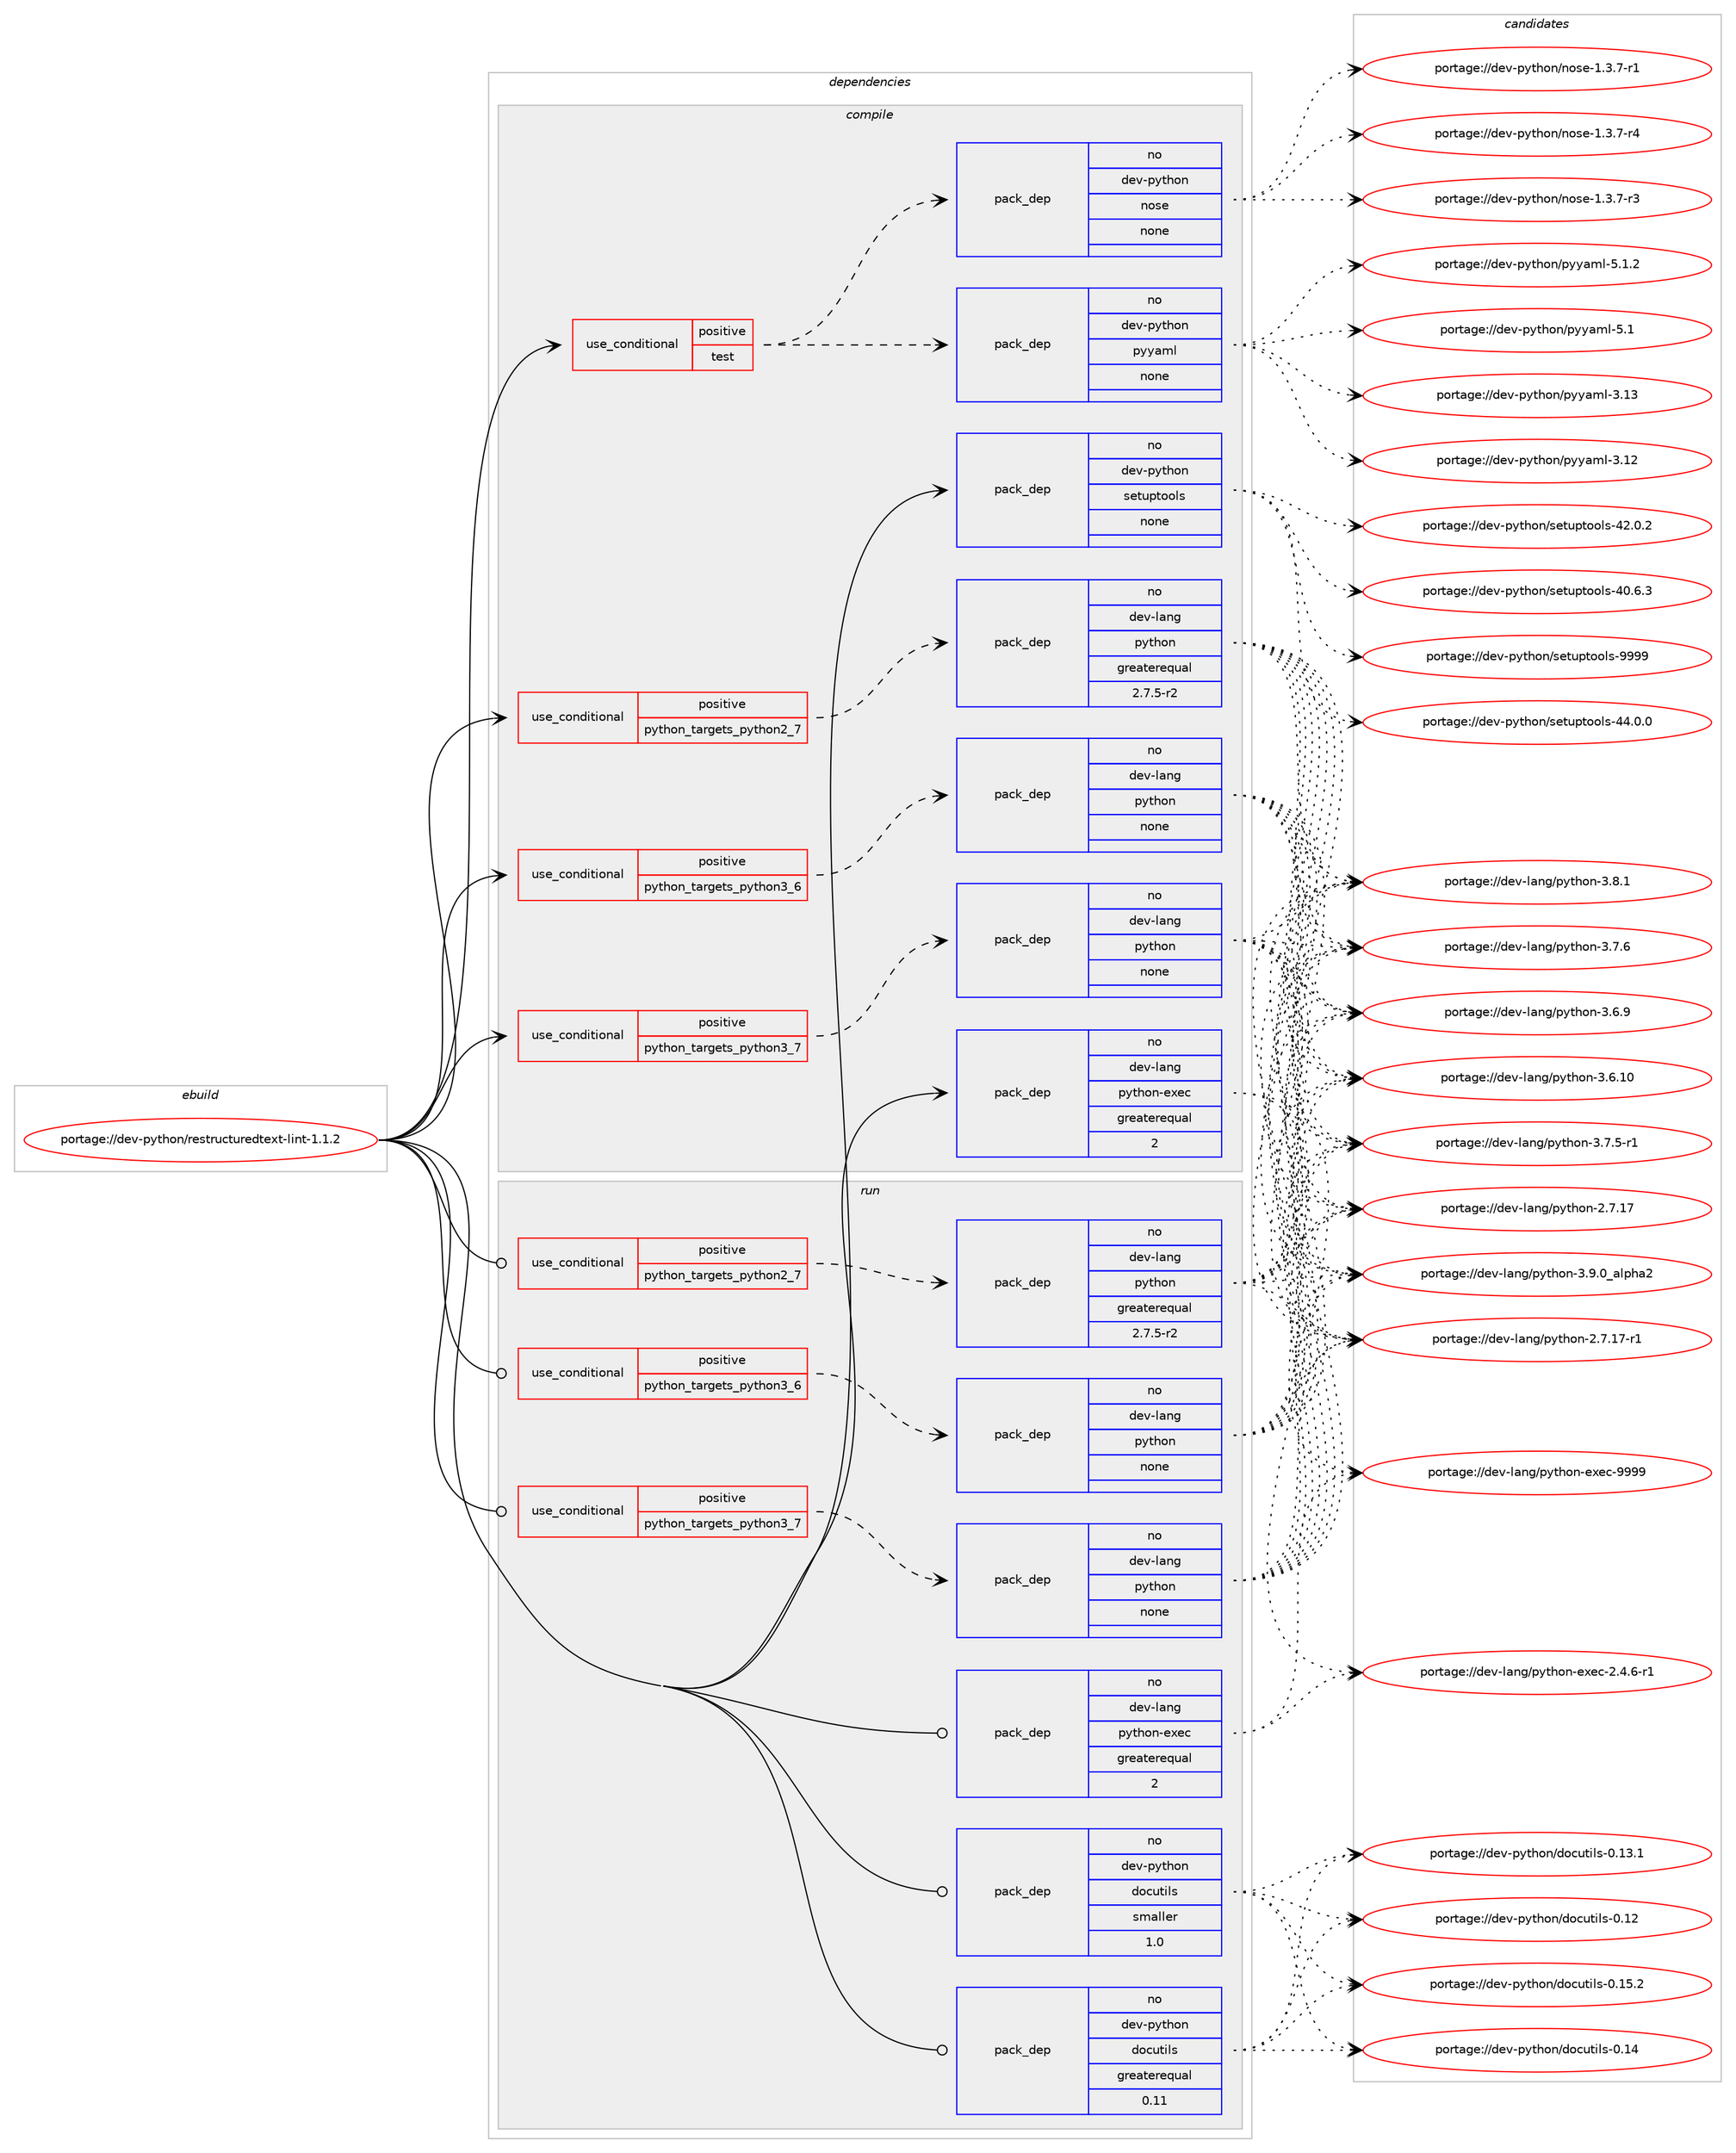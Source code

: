 digraph prolog {

# *************
# Graph options
# *************

newrank=true;
concentrate=true;
compound=true;
graph [rankdir=LR,fontname=Helvetica,fontsize=10,ranksep=1.5];#, ranksep=2.5, nodesep=0.2];
edge  [arrowhead=vee];
node  [fontname=Helvetica,fontsize=10];

# **********
# The ebuild
# **********

subgraph cluster_leftcol {
color=gray;
rank=same;
label=<<i>ebuild</i>>;
id [label="portage://dev-python/restructuredtext-lint-1.1.2", color=red, width=4, href="../dev-python/restructuredtext-lint-1.1.2.svg"];
}

# ****************
# The dependencies
# ****************

subgraph cluster_midcol {
color=gray;
label=<<i>dependencies</i>>;
subgraph cluster_compile {
fillcolor="#eeeeee";
style=filled;
label=<<i>compile</i>>;
subgraph cond106652 {
dependency427895 [label=<<TABLE BORDER="0" CELLBORDER="1" CELLSPACING="0" CELLPADDING="4"><TR><TD ROWSPAN="3" CELLPADDING="10">use_conditional</TD></TR><TR><TD>positive</TD></TR><TR><TD>python_targets_python2_7</TD></TR></TABLE>>, shape=none, color=red];
subgraph pack316345 {
dependency427896 [label=<<TABLE BORDER="0" CELLBORDER="1" CELLSPACING="0" CELLPADDING="4" WIDTH="220"><TR><TD ROWSPAN="6" CELLPADDING="30">pack_dep</TD></TR><TR><TD WIDTH="110">no</TD></TR><TR><TD>dev-lang</TD></TR><TR><TD>python</TD></TR><TR><TD>greaterequal</TD></TR><TR><TD>2.7.5-r2</TD></TR></TABLE>>, shape=none, color=blue];
}
dependency427895:e -> dependency427896:w [weight=20,style="dashed",arrowhead="vee"];
}
id:e -> dependency427895:w [weight=20,style="solid",arrowhead="vee"];
subgraph cond106653 {
dependency427897 [label=<<TABLE BORDER="0" CELLBORDER="1" CELLSPACING="0" CELLPADDING="4"><TR><TD ROWSPAN="3" CELLPADDING="10">use_conditional</TD></TR><TR><TD>positive</TD></TR><TR><TD>python_targets_python3_6</TD></TR></TABLE>>, shape=none, color=red];
subgraph pack316346 {
dependency427898 [label=<<TABLE BORDER="0" CELLBORDER="1" CELLSPACING="0" CELLPADDING="4" WIDTH="220"><TR><TD ROWSPAN="6" CELLPADDING="30">pack_dep</TD></TR><TR><TD WIDTH="110">no</TD></TR><TR><TD>dev-lang</TD></TR><TR><TD>python</TD></TR><TR><TD>none</TD></TR><TR><TD></TD></TR></TABLE>>, shape=none, color=blue];
}
dependency427897:e -> dependency427898:w [weight=20,style="dashed",arrowhead="vee"];
}
id:e -> dependency427897:w [weight=20,style="solid",arrowhead="vee"];
subgraph cond106654 {
dependency427899 [label=<<TABLE BORDER="0" CELLBORDER="1" CELLSPACING="0" CELLPADDING="4"><TR><TD ROWSPAN="3" CELLPADDING="10">use_conditional</TD></TR><TR><TD>positive</TD></TR><TR><TD>python_targets_python3_7</TD></TR></TABLE>>, shape=none, color=red];
subgraph pack316347 {
dependency427900 [label=<<TABLE BORDER="0" CELLBORDER="1" CELLSPACING="0" CELLPADDING="4" WIDTH="220"><TR><TD ROWSPAN="6" CELLPADDING="30">pack_dep</TD></TR><TR><TD WIDTH="110">no</TD></TR><TR><TD>dev-lang</TD></TR><TR><TD>python</TD></TR><TR><TD>none</TD></TR><TR><TD></TD></TR></TABLE>>, shape=none, color=blue];
}
dependency427899:e -> dependency427900:w [weight=20,style="dashed",arrowhead="vee"];
}
id:e -> dependency427899:w [weight=20,style="solid",arrowhead="vee"];
subgraph cond106655 {
dependency427901 [label=<<TABLE BORDER="0" CELLBORDER="1" CELLSPACING="0" CELLPADDING="4"><TR><TD ROWSPAN="3" CELLPADDING="10">use_conditional</TD></TR><TR><TD>positive</TD></TR><TR><TD>test</TD></TR></TABLE>>, shape=none, color=red];
subgraph pack316348 {
dependency427902 [label=<<TABLE BORDER="0" CELLBORDER="1" CELLSPACING="0" CELLPADDING="4" WIDTH="220"><TR><TD ROWSPAN="6" CELLPADDING="30">pack_dep</TD></TR><TR><TD WIDTH="110">no</TD></TR><TR><TD>dev-python</TD></TR><TR><TD>nose</TD></TR><TR><TD>none</TD></TR><TR><TD></TD></TR></TABLE>>, shape=none, color=blue];
}
dependency427901:e -> dependency427902:w [weight=20,style="dashed",arrowhead="vee"];
subgraph pack316349 {
dependency427903 [label=<<TABLE BORDER="0" CELLBORDER="1" CELLSPACING="0" CELLPADDING="4" WIDTH="220"><TR><TD ROWSPAN="6" CELLPADDING="30">pack_dep</TD></TR><TR><TD WIDTH="110">no</TD></TR><TR><TD>dev-python</TD></TR><TR><TD>pyyaml</TD></TR><TR><TD>none</TD></TR><TR><TD></TD></TR></TABLE>>, shape=none, color=blue];
}
dependency427901:e -> dependency427903:w [weight=20,style="dashed",arrowhead="vee"];
}
id:e -> dependency427901:w [weight=20,style="solid",arrowhead="vee"];
subgraph pack316350 {
dependency427904 [label=<<TABLE BORDER="0" CELLBORDER="1" CELLSPACING="0" CELLPADDING="4" WIDTH="220"><TR><TD ROWSPAN="6" CELLPADDING="30">pack_dep</TD></TR><TR><TD WIDTH="110">no</TD></TR><TR><TD>dev-lang</TD></TR><TR><TD>python-exec</TD></TR><TR><TD>greaterequal</TD></TR><TR><TD>2</TD></TR></TABLE>>, shape=none, color=blue];
}
id:e -> dependency427904:w [weight=20,style="solid",arrowhead="vee"];
subgraph pack316351 {
dependency427905 [label=<<TABLE BORDER="0" CELLBORDER="1" CELLSPACING="0" CELLPADDING="4" WIDTH="220"><TR><TD ROWSPAN="6" CELLPADDING="30">pack_dep</TD></TR><TR><TD WIDTH="110">no</TD></TR><TR><TD>dev-python</TD></TR><TR><TD>setuptools</TD></TR><TR><TD>none</TD></TR><TR><TD></TD></TR></TABLE>>, shape=none, color=blue];
}
id:e -> dependency427905:w [weight=20,style="solid",arrowhead="vee"];
}
subgraph cluster_compileandrun {
fillcolor="#eeeeee";
style=filled;
label=<<i>compile and run</i>>;
}
subgraph cluster_run {
fillcolor="#eeeeee";
style=filled;
label=<<i>run</i>>;
subgraph cond106656 {
dependency427906 [label=<<TABLE BORDER="0" CELLBORDER="1" CELLSPACING="0" CELLPADDING="4"><TR><TD ROWSPAN="3" CELLPADDING="10">use_conditional</TD></TR><TR><TD>positive</TD></TR><TR><TD>python_targets_python2_7</TD></TR></TABLE>>, shape=none, color=red];
subgraph pack316352 {
dependency427907 [label=<<TABLE BORDER="0" CELLBORDER="1" CELLSPACING="0" CELLPADDING="4" WIDTH="220"><TR><TD ROWSPAN="6" CELLPADDING="30">pack_dep</TD></TR><TR><TD WIDTH="110">no</TD></TR><TR><TD>dev-lang</TD></TR><TR><TD>python</TD></TR><TR><TD>greaterequal</TD></TR><TR><TD>2.7.5-r2</TD></TR></TABLE>>, shape=none, color=blue];
}
dependency427906:e -> dependency427907:w [weight=20,style="dashed",arrowhead="vee"];
}
id:e -> dependency427906:w [weight=20,style="solid",arrowhead="odot"];
subgraph cond106657 {
dependency427908 [label=<<TABLE BORDER="0" CELLBORDER="1" CELLSPACING="0" CELLPADDING="4"><TR><TD ROWSPAN="3" CELLPADDING="10">use_conditional</TD></TR><TR><TD>positive</TD></TR><TR><TD>python_targets_python3_6</TD></TR></TABLE>>, shape=none, color=red];
subgraph pack316353 {
dependency427909 [label=<<TABLE BORDER="0" CELLBORDER="1" CELLSPACING="0" CELLPADDING="4" WIDTH="220"><TR><TD ROWSPAN="6" CELLPADDING="30">pack_dep</TD></TR><TR><TD WIDTH="110">no</TD></TR><TR><TD>dev-lang</TD></TR><TR><TD>python</TD></TR><TR><TD>none</TD></TR><TR><TD></TD></TR></TABLE>>, shape=none, color=blue];
}
dependency427908:e -> dependency427909:w [weight=20,style="dashed",arrowhead="vee"];
}
id:e -> dependency427908:w [weight=20,style="solid",arrowhead="odot"];
subgraph cond106658 {
dependency427910 [label=<<TABLE BORDER="0" CELLBORDER="1" CELLSPACING="0" CELLPADDING="4"><TR><TD ROWSPAN="3" CELLPADDING="10">use_conditional</TD></TR><TR><TD>positive</TD></TR><TR><TD>python_targets_python3_7</TD></TR></TABLE>>, shape=none, color=red];
subgraph pack316354 {
dependency427911 [label=<<TABLE BORDER="0" CELLBORDER="1" CELLSPACING="0" CELLPADDING="4" WIDTH="220"><TR><TD ROWSPAN="6" CELLPADDING="30">pack_dep</TD></TR><TR><TD WIDTH="110">no</TD></TR><TR><TD>dev-lang</TD></TR><TR><TD>python</TD></TR><TR><TD>none</TD></TR><TR><TD></TD></TR></TABLE>>, shape=none, color=blue];
}
dependency427910:e -> dependency427911:w [weight=20,style="dashed",arrowhead="vee"];
}
id:e -> dependency427910:w [weight=20,style="solid",arrowhead="odot"];
subgraph pack316355 {
dependency427912 [label=<<TABLE BORDER="0" CELLBORDER="1" CELLSPACING="0" CELLPADDING="4" WIDTH="220"><TR><TD ROWSPAN="6" CELLPADDING="30">pack_dep</TD></TR><TR><TD WIDTH="110">no</TD></TR><TR><TD>dev-lang</TD></TR><TR><TD>python-exec</TD></TR><TR><TD>greaterequal</TD></TR><TR><TD>2</TD></TR></TABLE>>, shape=none, color=blue];
}
id:e -> dependency427912:w [weight=20,style="solid",arrowhead="odot"];
subgraph pack316356 {
dependency427913 [label=<<TABLE BORDER="0" CELLBORDER="1" CELLSPACING="0" CELLPADDING="4" WIDTH="220"><TR><TD ROWSPAN="6" CELLPADDING="30">pack_dep</TD></TR><TR><TD WIDTH="110">no</TD></TR><TR><TD>dev-python</TD></TR><TR><TD>docutils</TD></TR><TR><TD>greaterequal</TD></TR><TR><TD>0.11</TD></TR></TABLE>>, shape=none, color=blue];
}
id:e -> dependency427913:w [weight=20,style="solid",arrowhead="odot"];
subgraph pack316357 {
dependency427914 [label=<<TABLE BORDER="0" CELLBORDER="1" CELLSPACING="0" CELLPADDING="4" WIDTH="220"><TR><TD ROWSPAN="6" CELLPADDING="30">pack_dep</TD></TR><TR><TD WIDTH="110">no</TD></TR><TR><TD>dev-python</TD></TR><TR><TD>docutils</TD></TR><TR><TD>smaller</TD></TR><TR><TD>1.0</TD></TR></TABLE>>, shape=none, color=blue];
}
id:e -> dependency427914:w [weight=20,style="solid",arrowhead="odot"];
}
}

# **************
# The candidates
# **************

subgraph cluster_choices {
rank=same;
color=gray;
label=<<i>candidates</i>>;

subgraph choice316345 {
color=black;
nodesep=1;
choice10010111845108971101034711212111610411111045514657464895971081121049750 [label="portage://dev-lang/python-3.9.0_alpha2", color=red, width=4,href="../dev-lang/python-3.9.0_alpha2.svg"];
choice100101118451089711010347112121116104111110455146564649 [label="portage://dev-lang/python-3.8.1", color=red, width=4,href="../dev-lang/python-3.8.1.svg"];
choice100101118451089711010347112121116104111110455146554654 [label="portage://dev-lang/python-3.7.6", color=red, width=4,href="../dev-lang/python-3.7.6.svg"];
choice1001011184510897110103471121211161041111104551465546534511449 [label="portage://dev-lang/python-3.7.5-r1", color=red, width=4,href="../dev-lang/python-3.7.5-r1.svg"];
choice100101118451089711010347112121116104111110455146544657 [label="portage://dev-lang/python-3.6.9", color=red, width=4,href="../dev-lang/python-3.6.9.svg"];
choice10010111845108971101034711212111610411111045514654464948 [label="portage://dev-lang/python-3.6.10", color=red, width=4,href="../dev-lang/python-3.6.10.svg"];
choice100101118451089711010347112121116104111110455046554649554511449 [label="portage://dev-lang/python-2.7.17-r1", color=red, width=4,href="../dev-lang/python-2.7.17-r1.svg"];
choice10010111845108971101034711212111610411111045504655464955 [label="portage://dev-lang/python-2.7.17", color=red, width=4,href="../dev-lang/python-2.7.17.svg"];
dependency427896:e -> choice10010111845108971101034711212111610411111045514657464895971081121049750:w [style=dotted,weight="100"];
dependency427896:e -> choice100101118451089711010347112121116104111110455146564649:w [style=dotted,weight="100"];
dependency427896:e -> choice100101118451089711010347112121116104111110455146554654:w [style=dotted,weight="100"];
dependency427896:e -> choice1001011184510897110103471121211161041111104551465546534511449:w [style=dotted,weight="100"];
dependency427896:e -> choice100101118451089711010347112121116104111110455146544657:w [style=dotted,weight="100"];
dependency427896:e -> choice10010111845108971101034711212111610411111045514654464948:w [style=dotted,weight="100"];
dependency427896:e -> choice100101118451089711010347112121116104111110455046554649554511449:w [style=dotted,weight="100"];
dependency427896:e -> choice10010111845108971101034711212111610411111045504655464955:w [style=dotted,weight="100"];
}
subgraph choice316346 {
color=black;
nodesep=1;
choice10010111845108971101034711212111610411111045514657464895971081121049750 [label="portage://dev-lang/python-3.9.0_alpha2", color=red, width=4,href="../dev-lang/python-3.9.0_alpha2.svg"];
choice100101118451089711010347112121116104111110455146564649 [label="portage://dev-lang/python-3.8.1", color=red, width=4,href="../dev-lang/python-3.8.1.svg"];
choice100101118451089711010347112121116104111110455146554654 [label="portage://dev-lang/python-3.7.6", color=red, width=4,href="../dev-lang/python-3.7.6.svg"];
choice1001011184510897110103471121211161041111104551465546534511449 [label="portage://dev-lang/python-3.7.5-r1", color=red, width=4,href="../dev-lang/python-3.7.5-r1.svg"];
choice100101118451089711010347112121116104111110455146544657 [label="portage://dev-lang/python-3.6.9", color=red, width=4,href="../dev-lang/python-3.6.9.svg"];
choice10010111845108971101034711212111610411111045514654464948 [label="portage://dev-lang/python-3.6.10", color=red, width=4,href="../dev-lang/python-3.6.10.svg"];
choice100101118451089711010347112121116104111110455046554649554511449 [label="portage://dev-lang/python-2.7.17-r1", color=red, width=4,href="../dev-lang/python-2.7.17-r1.svg"];
choice10010111845108971101034711212111610411111045504655464955 [label="portage://dev-lang/python-2.7.17", color=red, width=4,href="../dev-lang/python-2.7.17.svg"];
dependency427898:e -> choice10010111845108971101034711212111610411111045514657464895971081121049750:w [style=dotted,weight="100"];
dependency427898:e -> choice100101118451089711010347112121116104111110455146564649:w [style=dotted,weight="100"];
dependency427898:e -> choice100101118451089711010347112121116104111110455146554654:w [style=dotted,weight="100"];
dependency427898:e -> choice1001011184510897110103471121211161041111104551465546534511449:w [style=dotted,weight="100"];
dependency427898:e -> choice100101118451089711010347112121116104111110455146544657:w [style=dotted,weight="100"];
dependency427898:e -> choice10010111845108971101034711212111610411111045514654464948:w [style=dotted,weight="100"];
dependency427898:e -> choice100101118451089711010347112121116104111110455046554649554511449:w [style=dotted,weight="100"];
dependency427898:e -> choice10010111845108971101034711212111610411111045504655464955:w [style=dotted,weight="100"];
}
subgraph choice316347 {
color=black;
nodesep=1;
choice10010111845108971101034711212111610411111045514657464895971081121049750 [label="portage://dev-lang/python-3.9.0_alpha2", color=red, width=4,href="../dev-lang/python-3.9.0_alpha2.svg"];
choice100101118451089711010347112121116104111110455146564649 [label="portage://dev-lang/python-3.8.1", color=red, width=4,href="../dev-lang/python-3.8.1.svg"];
choice100101118451089711010347112121116104111110455146554654 [label="portage://dev-lang/python-3.7.6", color=red, width=4,href="../dev-lang/python-3.7.6.svg"];
choice1001011184510897110103471121211161041111104551465546534511449 [label="portage://dev-lang/python-3.7.5-r1", color=red, width=4,href="../dev-lang/python-3.7.5-r1.svg"];
choice100101118451089711010347112121116104111110455146544657 [label="portage://dev-lang/python-3.6.9", color=red, width=4,href="../dev-lang/python-3.6.9.svg"];
choice10010111845108971101034711212111610411111045514654464948 [label="portage://dev-lang/python-3.6.10", color=red, width=4,href="../dev-lang/python-3.6.10.svg"];
choice100101118451089711010347112121116104111110455046554649554511449 [label="portage://dev-lang/python-2.7.17-r1", color=red, width=4,href="../dev-lang/python-2.7.17-r1.svg"];
choice10010111845108971101034711212111610411111045504655464955 [label="portage://dev-lang/python-2.7.17", color=red, width=4,href="../dev-lang/python-2.7.17.svg"];
dependency427900:e -> choice10010111845108971101034711212111610411111045514657464895971081121049750:w [style=dotted,weight="100"];
dependency427900:e -> choice100101118451089711010347112121116104111110455146564649:w [style=dotted,weight="100"];
dependency427900:e -> choice100101118451089711010347112121116104111110455146554654:w [style=dotted,weight="100"];
dependency427900:e -> choice1001011184510897110103471121211161041111104551465546534511449:w [style=dotted,weight="100"];
dependency427900:e -> choice100101118451089711010347112121116104111110455146544657:w [style=dotted,weight="100"];
dependency427900:e -> choice10010111845108971101034711212111610411111045514654464948:w [style=dotted,weight="100"];
dependency427900:e -> choice100101118451089711010347112121116104111110455046554649554511449:w [style=dotted,weight="100"];
dependency427900:e -> choice10010111845108971101034711212111610411111045504655464955:w [style=dotted,weight="100"];
}
subgraph choice316348 {
color=black;
nodesep=1;
choice10010111845112121116104111110471101111151014549465146554511452 [label="portage://dev-python/nose-1.3.7-r4", color=red, width=4,href="../dev-python/nose-1.3.7-r4.svg"];
choice10010111845112121116104111110471101111151014549465146554511451 [label="portage://dev-python/nose-1.3.7-r3", color=red, width=4,href="../dev-python/nose-1.3.7-r3.svg"];
choice10010111845112121116104111110471101111151014549465146554511449 [label="portage://dev-python/nose-1.3.7-r1", color=red, width=4,href="../dev-python/nose-1.3.7-r1.svg"];
dependency427902:e -> choice10010111845112121116104111110471101111151014549465146554511452:w [style=dotted,weight="100"];
dependency427902:e -> choice10010111845112121116104111110471101111151014549465146554511451:w [style=dotted,weight="100"];
dependency427902:e -> choice10010111845112121116104111110471101111151014549465146554511449:w [style=dotted,weight="100"];
}
subgraph choice316349 {
color=black;
nodesep=1;
choice100101118451121211161041111104711212112197109108455346494650 [label="portage://dev-python/pyyaml-5.1.2", color=red, width=4,href="../dev-python/pyyaml-5.1.2.svg"];
choice10010111845112121116104111110471121211219710910845534649 [label="portage://dev-python/pyyaml-5.1", color=red, width=4,href="../dev-python/pyyaml-5.1.svg"];
choice1001011184511212111610411111047112121121971091084551464951 [label="portage://dev-python/pyyaml-3.13", color=red, width=4,href="../dev-python/pyyaml-3.13.svg"];
choice1001011184511212111610411111047112121121971091084551464950 [label="portage://dev-python/pyyaml-3.12", color=red, width=4,href="../dev-python/pyyaml-3.12.svg"];
dependency427903:e -> choice100101118451121211161041111104711212112197109108455346494650:w [style=dotted,weight="100"];
dependency427903:e -> choice10010111845112121116104111110471121211219710910845534649:w [style=dotted,weight="100"];
dependency427903:e -> choice1001011184511212111610411111047112121121971091084551464951:w [style=dotted,weight="100"];
dependency427903:e -> choice1001011184511212111610411111047112121121971091084551464950:w [style=dotted,weight="100"];
}
subgraph choice316350 {
color=black;
nodesep=1;
choice10010111845108971101034711212111610411111045101120101994557575757 [label="portage://dev-lang/python-exec-9999", color=red, width=4,href="../dev-lang/python-exec-9999.svg"];
choice10010111845108971101034711212111610411111045101120101994550465246544511449 [label="portage://dev-lang/python-exec-2.4.6-r1", color=red, width=4,href="../dev-lang/python-exec-2.4.6-r1.svg"];
dependency427904:e -> choice10010111845108971101034711212111610411111045101120101994557575757:w [style=dotted,weight="100"];
dependency427904:e -> choice10010111845108971101034711212111610411111045101120101994550465246544511449:w [style=dotted,weight="100"];
}
subgraph choice316351 {
color=black;
nodesep=1;
choice10010111845112121116104111110471151011161171121161111111081154557575757 [label="portage://dev-python/setuptools-9999", color=red, width=4,href="../dev-python/setuptools-9999.svg"];
choice100101118451121211161041111104711510111611711211611111110811545525246484648 [label="portage://dev-python/setuptools-44.0.0", color=red, width=4,href="../dev-python/setuptools-44.0.0.svg"];
choice100101118451121211161041111104711510111611711211611111110811545525046484650 [label="portage://dev-python/setuptools-42.0.2", color=red, width=4,href="../dev-python/setuptools-42.0.2.svg"];
choice100101118451121211161041111104711510111611711211611111110811545524846544651 [label="portage://dev-python/setuptools-40.6.3", color=red, width=4,href="../dev-python/setuptools-40.6.3.svg"];
dependency427905:e -> choice10010111845112121116104111110471151011161171121161111111081154557575757:w [style=dotted,weight="100"];
dependency427905:e -> choice100101118451121211161041111104711510111611711211611111110811545525246484648:w [style=dotted,weight="100"];
dependency427905:e -> choice100101118451121211161041111104711510111611711211611111110811545525046484650:w [style=dotted,weight="100"];
dependency427905:e -> choice100101118451121211161041111104711510111611711211611111110811545524846544651:w [style=dotted,weight="100"];
}
subgraph choice316352 {
color=black;
nodesep=1;
choice10010111845108971101034711212111610411111045514657464895971081121049750 [label="portage://dev-lang/python-3.9.0_alpha2", color=red, width=4,href="../dev-lang/python-3.9.0_alpha2.svg"];
choice100101118451089711010347112121116104111110455146564649 [label="portage://dev-lang/python-3.8.1", color=red, width=4,href="../dev-lang/python-3.8.1.svg"];
choice100101118451089711010347112121116104111110455146554654 [label="portage://dev-lang/python-3.7.6", color=red, width=4,href="../dev-lang/python-3.7.6.svg"];
choice1001011184510897110103471121211161041111104551465546534511449 [label="portage://dev-lang/python-3.7.5-r1", color=red, width=4,href="../dev-lang/python-3.7.5-r1.svg"];
choice100101118451089711010347112121116104111110455146544657 [label="portage://dev-lang/python-3.6.9", color=red, width=4,href="../dev-lang/python-3.6.9.svg"];
choice10010111845108971101034711212111610411111045514654464948 [label="portage://dev-lang/python-3.6.10", color=red, width=4,href="../dev-lang/python-3.6.10.svg"];
choice100101118451089711010347112121116104111110455046554649554511449 [label="portage://dev-lang/python-2.7.17-r1", color=red, width=4,href="../dev-lang/python-2.7.17-r1.svg"];
choice10010111845108971101034711212111610411111045504655464955 [label="portage://dev-lang/python-2.7.17", color=red, width=4,href="../dev-lang/python-2.7.17.svg"];
dependency427907:e -> choice10010111845108971101034711212111610411111045514657464895971081121049750:w [style=dotted,weight="100"];
dependency427907:e -> choice100101118451089711010347112121116104111110455146564649:w [style=dotted,weight="100"];
dependency427907:e -> choice100101118451089711010347112121116104111110455146554654:w [style=dotted,weight="100"];
dependency427907:e -> choice1001011184510897110103471121211161041111104551465546534511449:w [style=dotted,weight="100"];
dependency427907:e -> choice100101118451089711010347112121116104111110455146544657:w [style=dotted,weight="100"];
dependency427907:e -> choice10010111845108971101034711212111610411111045514654464948:w [style=dotted,weight="100"];
dependency427907:e -> choice100101118451089711010347112121116104111110455046554649554511449:w [style=dotted,weight="100"];
dependency427907:e -> choice10010111845108971101034711212111610411111045504655464955:w [style=dotted,weight="100"];
}
subgraph choice316353 {
color=black;
nodesep=1;
choice10010111845108971101034711212111610411111045514657464895971081121049750 [label="portage://dev-lang/python-3.9.0_alpha2", color=red, width=4,href="../dev-lang/python-3.9.0_alpha2.svg"];
choice100101118451089711010347112121116104111110455146564649 [label="portage://dev-lang/python-3.8.1", color=red, width=4,href="../dev-lang/python-3.8.1.svg"];
choice100101118451089711010347112121116104111110455146554654 [label="portage://dev-lang/python-3.7.6", color=red, width=4,href="../dev-lang/python-3.7.6.svg"];
choice1001011184510897110103471121211161041111104551465546534511449 [label="portage://dev-lang/python-3.7.5-r1", color=red, width=4,href="../dev-lang/python-3.7.5-r1.svg"];
choice100101118451089711010347112121116104111110455146544657 [label="portage://dev-lang/python-3.6.9", color=red, width=4,href="../dev-lang/python-3.6.9.svg"];
choice10010111845108971101034711212111610411111045514654464948 [label="portage://dev-lang/python-3.6.10", color=red, width=4,href="../dev-lang/python-3.6.10.svg"];
choice100101118451089711010347112121116104111110455046554649554511449 [label="portage://dev-lang/python-2.7.17-r1", color=red, width=4,href="../dev-lang/python-2.7.17-r1.svg"];
choice10010111845108971101034711212111610411111045504655464955 [label="portage://dev-lang/python-2.7.17", color=red, width=4,href="../dev-lang/python-2.7.17.svg"];
dependency427909:e -> choice10010111845108971101034711212111610411111045514657464895971081121049750:w [style=dotted,weight="100"];
dependency427909:e -> choice100101118451089711010347112121116104111110455146564649:w [style=dotted,weight="100"];
dependency427909:e -> choice100101118451089711010347112121116104111110455146554654:w [style=dotted,weight="100"];
dependency427909:e -> choice1001011184510897110103471121211161041111104551465546534511449:w [style=dotted,weight="100"];
dependency427909:e -> choice100101118451089711010347112121116104111110455146544657:w [style=dotted,weight="100"];
dependency427909:e -> choice10010111845108971101034711212111610411111045514654464948:w [style=dotted,weight="100"];
dependency427909:e -> choice100101118451089711010347112121116104111110455046554649554511449:w [style=dotted,weight="100"];
dependency427909:e -> choice10010111845108971101034711212111610411111045504655464955:w [style=dotted,weight="100"];
}
subgraph choice316354 {
color=black;
nodesep=1;
choice10010111845108971101034711212111610411111045514657464895971081121049750 [label="portage://dev-lang/python-3.9.0_alpha2", color=red, width=4,href="../dev-lang/python-3.9.0_alpha2.svg"];
choice100101118451089711010347112121116104111110455146564649 [label="portage://dev-lang/python-3.8.1", color=red, width=4,href="../dev-lang/python-3.8.1.svg"];
choice100101118451089711010347112121116104111110455146554654 [label="portage://dev-lang/python-3.7.6", color=red, width=4,href="../dev-lang/python-3.7.6.svg"];
choice1001011184510897110103471121211161041111104551465546534511449 [label="portage://dev-lang/python-3.7.5-r1", color=red, width=4,href="../dev-lang/python-3.7.5-r1.svg"];
choice100101118451089711010347112121116104111110455146544657 [label="portage://dev-lang/python-3.6.9", color=red, width=4,href="../dev-lang/python-3.6.9.svg"];
choice10010111845108971101034711212111610411111045514654464948 [label="portage://dev-lang/python-3.6.10", color=red, width=4,href="../dev-lang/python-3.6.10.svg"];
choice100101118451089711010347112121116104111110455046554649554511449 [label="portage://dev-lang/python-2.7.17-r1", color=red, width=4,href="../dev-lang/python-2.7.17-r1.svg"];
choice10010111845108971101034711212111610411111045504655464955 [label="portage://dev-lang/python-2.7.17", color=red, width=4,href="../dev-lang/python-2.7.17.svg"];
dependency427911:e -> choice10010111845108971101034711212111610411111045514657464895971081121049750:w [style=dotted,weight="100"];
dependency427911:e -> choice100101118451089711010347112121116104111110455146564649:w [style=dotted,weight="100"];
dependency427911:e -> choice100101118451089711010347112121116104111110455146554654:w [style=dotted,weight="100"];
dependency427911:e -> choice1001011184510897110103471121211161041111104551465546534511449:w [style=dotted,weight="100"];
dependency427911:e -> choice100101118451089711010347112121116104111110455146544657:w [style=dotted,weight="100"];
dependency427911:e -> choice10010111845108971101034711212111610411111045514654464948:w [style=dotted,weight="100"];
dependency427911:e -> choice100101118451089711010347112121116104111110455046554649554511449:w [style=dotted,weight="100"];
dependency427911:e -> choice10010111845108971101034711212111610411111045504655464955:w [style=dotted,weight="100"];
}
subgraph choice316355 {
color=black;
nodesep=1;
choice10010111845108971101034711212111610411111045101120101994557575757 [label="portage://dev-lang/python-exec-9999", color=red, width=4,href="../dev-lang/python-exec-9999.svg"];
choice10010111845108971101034711212111610411111045101120101994550465246544511449 [label="portage://dev-lang/python-exec-2.4.6-r1", color=red, width=4,href="../dev-lang/python-exec-2.4.6-r1.svg"];
dependency427912:e -> choice10010111845108971101034711212111610411111045101120101994557575757:w [style=dotted,weight="100"];
dependency427912:e -> choice10010111845108971101034711212111610411111045101120101994550465246544511449:w [style=dotted,weight="100"];
}
subgraph choice316356 {
color=black;
nodesep=1;
choice10010111845112121116104111110471001119911711610510811545484649534650 [label="portage://dev-python/docutils-0.15.2", color=red, width=4,href="../dev-python/docutils-0.15.2.svg"];
choice1001011184511212111610411111047100111991171161051081154548464952 [label="portage://dev-python/docutils-0.14", color=red, width=4,href="../dev-python/docutils-0.14.svg"];
choice10010111845112121116104111110471001119911711610510811545484649514649 [label="portage://dev-python/docutils-0.13.1", color=red, width=4,href="../dev-python/docutils-0.13.1.svg"];
choice1001011184511212111610411111047100111991171161051081154548464950 [label="portage://dev-python/docutils-0.12", color=red, width=4,href="../dev-python/docutils-0.12.svg"];
dependency427913:e -> choice10010111845112121116104111110471001119911711610510811545484649534650:w [style=dotted,weight="100"];
dependency427913:e -> choice1001011184511212111610411111047100111991171161051081154548464952:w [style=dotted,weight="100"];
dependency427913:e -> choice10010111845112121116104111110471001119911711610510811545484649514649:w [style=dotted,weight="100"];
dependency427913:e -> choice1001011184511212111610411111047100111991171161051081154548464950:w [style=dotted,weight="100"];
}
subgraph choice316357 {
color=black;
nodesep=1;
choice10010111845112121116104111110471001119911711610510811545484649534650 [label="portage://dev-python/docutils-0.15.2", color=red, width=4,href="../dev-python/docutils-0.15.2.svg"];
choice1001011184511212111610411111047100111991171161051081154548464952 [label="portage://dev-python/docutils-0.14", color=red, width=4,href="../dev-python/docutils-0.14.svg"];
choice10010111845112121116104111110471001119911711610510811545484649514649 [label="portage://dev-python/docutils-0.13.1", color=red, width=4,href="../dev-python/docutils-0.13.1.svg"];
choice1001011184511212111610411111047100111991171161051081154548464950 [label="portage://dev-python/docutils-0.12", color=red, width=4,href="../dev-python/docutils-0.12.svg"];
dependency427914:e -> choice10010111845112121116104111110471001119911711610510811545484649534650:w [style=dotted,weight="100"];
dependency427914:e -> choice1001011184511212111610411111047100111991171161051081154548464952:w [style=dotted,weight="100"];
dependency427914:e -> choice10010111845112121116104111110471001119911711610510811545484649514649:w [style=dotted,weight="100"];
dependency427914:e -> choice1001011184511212111610411111047100111991171161051081154548464950:w [style=dotted,weight="100"];
}
}

}

